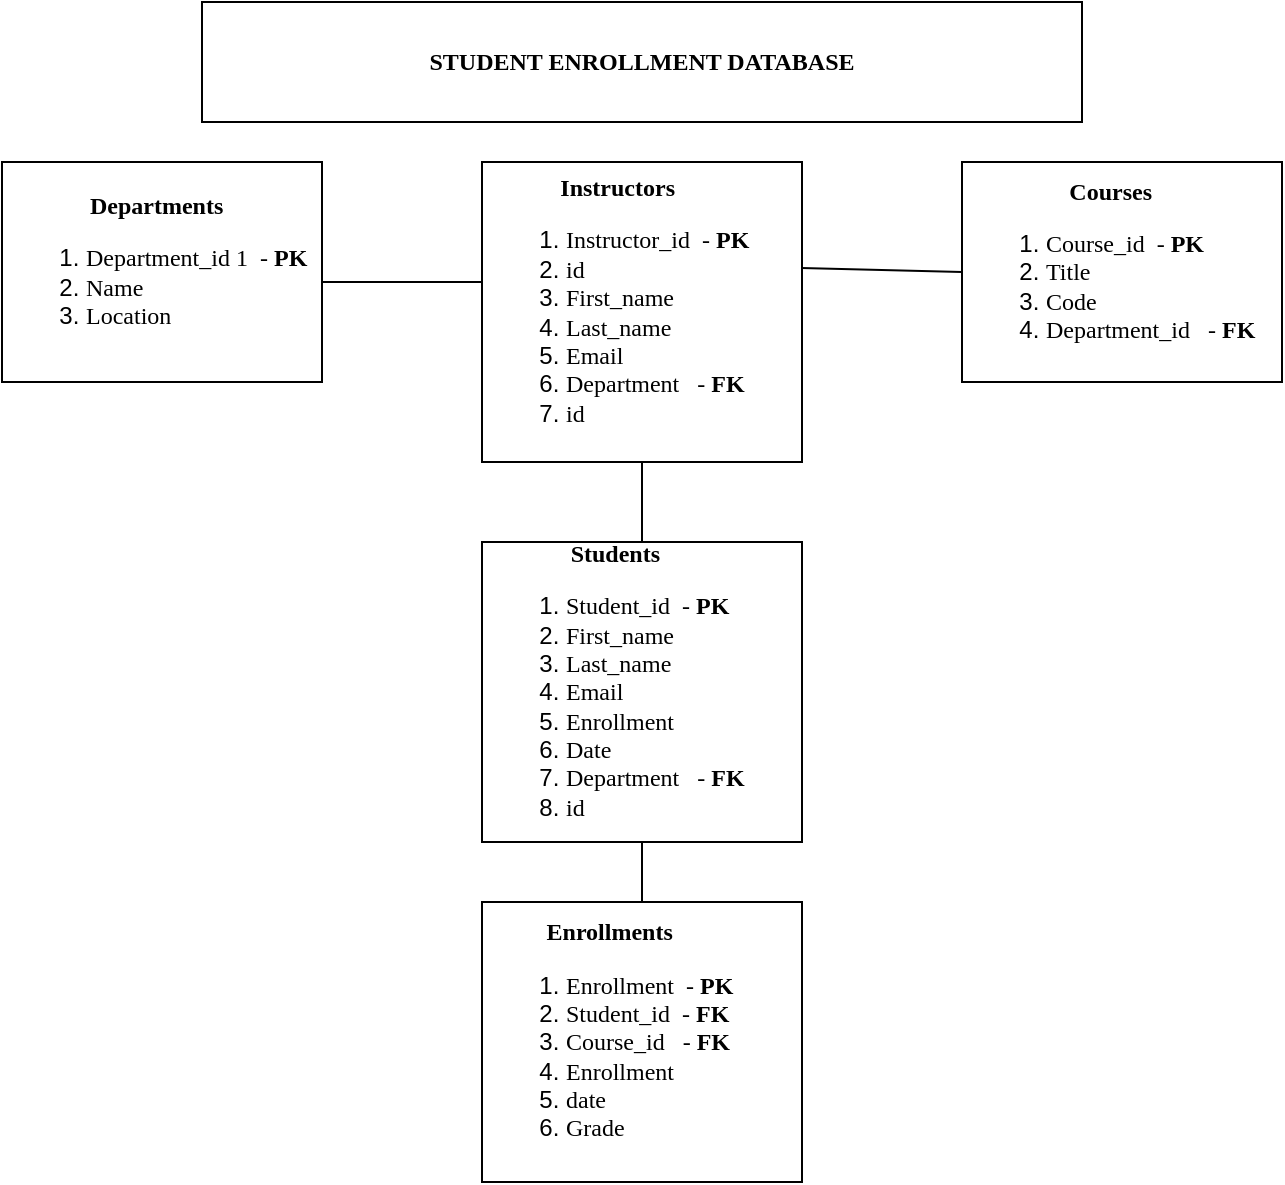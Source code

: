 <mxfile version="26.2.13">
  <diagram name="Page-1" id="X49QDTuT55Rw4VDwmbAt">
    <mxGraphModel dx="1391" dy="634" grid="1" gridSize="10" guides="1" tooltips="1" connect="1" arrows="1" fold="1" page="1" pageScale="1" pageWidth="850" pageHeight="1100" math="0" shadow="0">
      <root>
        <mxCell id="0" />
        <mxCell id="1" parent="0" />
        <mxCell id="ox8BUKWV2lBstTO5fa8R-1" value="&lt;b&gt;&lt;font face=&quot;Times New Roman&quot;&gt;STUDENT ENROLLMENT DATABASE&lt;/font&gt;&lt;/b&gt;" style="rounded=0;whiteSpace=wrap;html=1;" vertex="1" parent="1">
          <mxGeometry x="220" y="40" width="440" height="60" as="geometry" />
        </mxCell>
        <mxCell id="ox8BUKWV2lBstTO5fa8R-2" value="&lt;div style=&quot;text-align: center;&quot;&gt;&lt;span style=&quot;background-color: transparent; color: light-dark(rgb(0, 0, 0), rgb(255, 255, 255));&quot;&gt;&lt;b&gt;&lt;font face=&quot;Times New Roman&quot;&gt;Departments&lt;/font&gt;&lt;/b&gt;&lt;/span&gt;&lt;/div&gt;&lt;div&gt;&lt;ol&gt;&lt;li&gt;&lt;font face=&quot;Times New Roman&quot;&gt;Department_id 1&amp;nbsp; - &lt;b&gt;PK&lt;/b&gt;&lt;/font&gt;&lt;/li&gt;&lt;li&gt;&lt;font face=&quot;Times New Roman&quot;&gt;Name&amp;nbsp;&lt;/font&gt;&lt;/li&gt;&lt;li&gt;&lt;font face=&quot;Times New Roman&quot;&gt;Location&lt;/font&gt;&lt;/li&gt;&lt;/ol&gt;&lt;/div&gt;" style="rounded=0;whiteSpace=wrap;html=1;align=left;" vertex="1" parent="1">
          <mxGeometry x="120" y="120" width="160" height="110" as="geometry" />
        </mxCell>
        <mxCell id="ox8BUKWV2lBstTO5fa8R-3" value="&lt;div style=&quot;text-align: center;&quot;&gt;&lt;span style=&quot;background-color: transparent; color: light-dark(rgb(0, 0, 0), rgb(255, 255, 255));&quot;&gt;&lt;b&gt;&lt;font face=&quot;Times New Roman&quot;&gt;Students&lt;/font&gt;&lt;/b&gt;&lt;/span&gt;&lt;/div&gt;&lt;div&gt;&lt;ol&gt;&lt;li&gt;&lt;font face=&quot;Times New Roman&quot;&gt;Student_id&amp;nbsp; - &lt;b&gt;PK&lt;/b&gt;&lt;/font&gt;&lt;/li&gt;&lt;li&gt;&lt;font face=&quot;Times New Roman&quot;&gt;First_name&lt;/font&gt;&lt;/li&gt;&lt;li&gt;&lt;font face=&quot;Times New Roman&quot;&gt;Last_name&lt;/font&gt;&lt;/li&gt;&lt;li&gt;&lt;font face=&quot;Times New Roman&quot;&gt;Email&lt;/font&gt;&lt;/li&gt;&lt;li&gt;&lt;font face=&quot;Times New Roman&quot;&gt;Enrollment&lt;/font&gt;&lt;/li&gt;&lt;li&gt;&lt;font face=&quot;Times New Roman&quot;&gt;Date&lt;/font&gt;&lt;/li&gt;&lt;li&gt;&lt;font face=&quot;Times New Roman&quot;&gt;Department&amp;nbsp; &amp;nbsp;- &lt;b&gt;FK&lt;/b&gt;&lt;/font&gt;&lt;/li&gt;&lt;li&gt;&lt;font face=&quot;Times New Roman&quot;&gt;id&lt;/font&gt;&lt;/li&gt;&lt;/ol&gt;&lt;/div&gt;" style="rounded=0;whiteSpace=wrap;html=1;align=left;" vertex="1" parent="1">
          <mxGeometry x="360" y="310" width="160" height="150" as="geometry" />
        </mxCell>
        <mxCell id="ox8BUKWV2lBstTO5fa8R-4" value="&lt;div style=&quot;text-align: center;&quot;&gt;&lt;span style=&quot;background-color: transparent; color: light-dark(rgb(0, 0, 0), rgb(255, 255, 255));&quot;&gt;&lt;b&gt;&lt;font face=&quot;Times New Roman&quot;&gt;Instructors&lt;/font&gt;&lt;/b&gt;&lt;/span&gt;&lt;/div&gt;&lt;div&gt;&lt;ol&gt;&lt;li&gt;&lt;font face=&quot;Times New Roman&quot;&gt;Instructor_id&amp;nbsp; - &lt;b&gt;PK&lt;/b&gt;&lt;/font&gt;&lt;/li&gt;&lt;li&gt;&lt;font face=&quot;Times New Roman&quot;&gt;id&lt;/font&gt;&lt;/li&gt;&lt;li&gt;&lt;font face=&quot;Times New Roman&quot;&gt;First_name&lt;/font&gt;&lt;/li&gt;&lt;li&gt;&lt;font face=&quot;Times New Roman&quot;&gt;Last_name&lt;/font&gt;&lt;/li&gt;&lt;li&gt;&lt;font face=&quot;Times New Roman&quot;&gt;Email&lt;/font&gt;&lt;/li&gt;&lt;li&gt;&lt;font face=&quot;Times New Roman&quot;&gt;Department&amp;nbsp; &amp;nbsp;- &lt;b&gt;FK&lt;/b&gt;&lt;/font&gt;&lt;/li&gt;&lt;li&gt;&lt;font face=&quot;Times New Roman&quot;&gt;id&lt;/font&gt;&lt;/li&gt;&lt;/ol&gt;&lt;/div&gt;" style="rounded=0;whiteSpace=wrap;html=1;align=left;" vertex="1" parent="1">
          <mxGeometry x="360" y="120" width="160" height="150" as="geometry" />
        </mxCell>
        <mxCell id="ox8BUKWV2lBstTO5fa8R-5" value="&lt;div style=&quot;text-align: center;&quot;&gt;&lt;span style=&quot;background-color: transparent; color: light-dark(rgb(0, 0, 0), rgb(255, 255, 255));&quot;&gt;&lt;b&gt;&lt;font face=&quot;Times New Roman&quot;&gt;Courses&lt;/font&gt;&lt;/b&gt;&lt;/span&gt;&lt;/div&gt;&lt;div&gt;&lt;ol&gt;&lt;li&gt;&lt;font face=&quot;Times New Roman&quot;&gt;Course_id&amp;nbsp; - &lt;b&gt;PK&lt;/b&gt;&lt;/font&gt;&lt;/li&gt;&lt;li&gt;&lt;font face=&quot;Times New Roman&quot;&gt;Title&lt;/font&gt;&lt;/li&gt;&lt;li&gt;&lt;font face=&quot;Times New Roman&quot;&gt;Code&lt;/font&gt;&lt;/li&gt;&lt;li&gt;&lt;font face=&quot;Times New Roman&quot;&gt;Department_id&amp;nbsp; &amp;nbsp;- &lt;b&gt;FK&lt;/b&gt;&lt;/font&gt;&lt;/li&gt;&lt;/ol&gt;&lt;/div&gt;" style="rounded=0;whiteSpace=wrap;html=1;align=left;" vertex="1" parent="1">
          <mxGeometry x="600" y="120" width="160" height="110" as="geometry" />
        </mxCell>
        <mxCell id="ox8BUKWV2lBstTO5fa8R-12" style="edgeStyle=orthogonalEdgeStyle;rounded=0;orthogonalLoop=1;jettySize=auto;html=1;exitX=0.75;exitY=0;exitDx=0;exitDy=0;" edge="1" parent="1" source="ox8BUKWV2lBstTO5fa8R-6">
          <mxGeometry relative="1" as="geometry">
            <mxPoint x="470.0" y="510" as="targetPoint" />
          </mxGeometry>
        </mxCell>
        <mxCell id="ox8BUKWV2lBstTO5fa8R-6" value="&lt;div style=&quot;text-align: center;&quot;&gt;&lt;span style=&quot;background-color: transparent; color: light-dark(rgb(0, 0, 0), rgb(255, 255, 255));&quot;&gt;&lt;b&gt;&lt;font face=&quot;Times New Roman&quot;&gt;Enrollments&lt;/font&gt;&lt;/b&gt;&lt;/span&gt;&lt;/div&gt;&lt;div&gt;&lt;ol&gt;&lt;li&gt;&lt;font face=&quot;Times New Roman&quot;&gt;Enrollment&amp;nbsp; - &lt;b&gt;PK&lt;/b&gt;&lt;/font&gt;&lt;/li&gt;&lt;li&gt;&lt;font face=&quot;Times New Roman&quot;&gt;Student_id&amp;nbsp; - &lt;b&gt;FK&lt;/b&gt;&lt;/font&gt;&lt;/li&gt;&lt;li&gt;&lt;font face=&quot;Times New Roman&quot;&gt;Course_id&amp;nbsp; &amp;nbsp;- &lt;b&gt;FK&lt;/b&gt;&lt;/font&gt;&lt;/li&gt;&lt;li&gt;&lt;font face=&quot;Times New Roman&quot;&gt;Enrollment&lt;/font&gt;&lt;/li&gt;&lt;li&gt;&lt;font face=&quot;Times New Roman&quot;&gt;date&lt;/font&gt;&lt;/li&gt;&lt;li&gt;&lt;font face=&quot;Times New Roman&quot;&gt;Grade&lt;/font&gt;&lt;/li&gt;&lt;/ol&gt;&lt;/div&gt;" style="rounded=0;whiteSpace=wrap;html=1;align=left;" vertex="1" parent="1">
          <mxGeometry x="360" y="490" width="160" height="140" as="geometry" />
        </mxCell>
        <mxCell id="ox8BUKWV2lBstTO5fa8R-9" value="" style="endArrow=none;html=1;rounded=0;entryX=0.5;entryY=1;entryDx=0;entryDy=0;" edge="1" parent="1" source="ox8BUKWV2lBstTO5fa8R-3" target="ox8BUKWV2lBstTO5fa8R-4">
          <mxGeometry width="50" height="50" relative="1" as="geometry">
            <mxPoint x="510" y="320" as="sourcePoint" />
            <mxPoint x="560" y="270" as="targetPoint" />
          </mxGeometry>
        </mxCell>
        <mxCell id="ox8BUKWV2lBstTO5fa8R-10" value="" style="endArrow=none;html=1;rounded=0;" edge="1" parent="1">
          <mxGeometry width="50" height="50" relative="1" as="geometry">
            <mxPoint x="280" y="180" as="sourcePoint" />
            <mxPoint x="360" y="180" as="targetPoint" />
          </mxGeometry>
        </mxCell>
        <mxCell id="ox8BUKWV2lBstTO5fa8R-11" value="" style="endArrow=none;html=1;rounded=0;entryX=0;entryY=0.5;entryDx=0;entryDy=0;exitX=0.998;exitY=0.353;exitDx=0;exitDy=0;exitPerimeter=0;" edge="1" parent="1" source="ox8BUKWV2lBstTO5fa8R-4" target="ox8BUKWV2lBstTO5fa8R-5">
          <mxGeometry width="50" height="50" relative="1" as="geometry">
            <mxPoint x="520" y="190" as="sourcePoint" />
            <mxPoint x="570" y="140" as="targetPoint" />
          </mxGeometry>
        </mxCell>
        <mxCell id="ox8BUKWV2lBstTO5fa8R-14" value="" style="endArrow=none;html=1;rounded=0;entryX=0.5;entryY=0;entryDx=0;entryDy=0;exitX=0.5;exitY=1;exitDx=0;exitDy=0;" edge="1" parent="1" source="ox8BUKWV2lBstTO5fa8R-3" target="ox8BUKWV2lBstTO5fa8R-6">
          <mxGeometry width="50" height="50" relative="1" as="geometry">
            <mxPoint x="430" y="470" as="sourcePoint" />
            <mxPoint x="480" y="420" as="targetPoint" />
          </mxGeometry>
        </mxCell>
      </root>
    </mxGraphModel>
  </diagram>
</mxfile>
